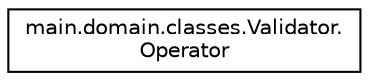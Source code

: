 digraph "Graphical Class Hierarchy"
{
 // INTERACTIVE_SVG=YES
 // LATEX_PDF_SIZE
  edge [fontname="Helvetica",fontsize="10",labelfontname="Helvetica",labelfontsize="10"];
  node [fontname="Helvetica",fontsize="10",shape=record];
  rankdir="LR";
  Node0 [label="main.domain.classes.Validator.\lOperator",height=0.2,width=0.4,color="black", fillcolor="white", style="filled",URL="$enummain_1_1domain_1_1classes_1_1Validator_1_1Operator.html",tooltip=" "];
}
